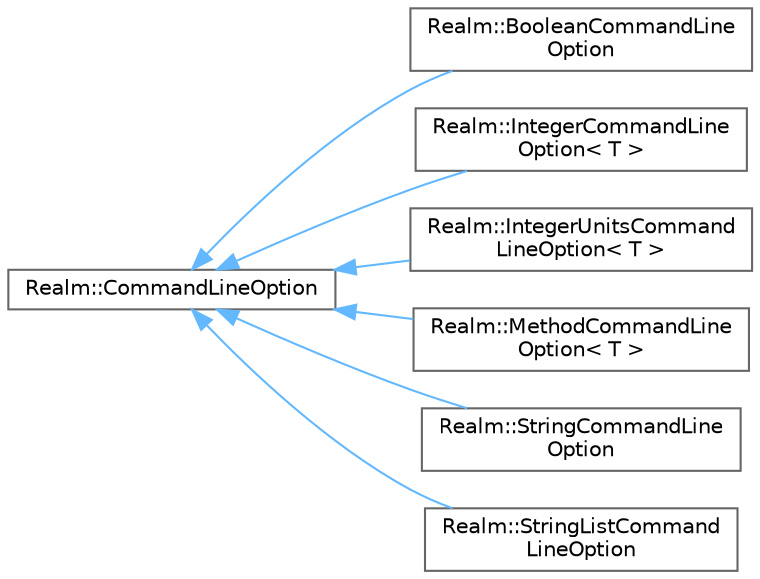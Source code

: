 digraph "Graphical Class Hierarchy"
{
 // LATEX_PDF_SIZE
  bgcolor="transparent";
  edge [fontname=Helvetica,fontsize=10,labelfontname=Helvetica,labelfontsize=10];
  node [fontname=Helvetica,fontsize=10,shape=box,height=0.2,width=0.4];
  rankdir="LR";
  Node0 [id="Node000000",label="Realm::CommandLineOption",height=0.2,width=0.4,color="grey40", fillcolor="white", style="filled",URL="$classRealm_1_1CommandLineOption.html",tooltip=" "];
  Node0 -> Node1 [id="edge94_Node000000_Node000001",dir="back",color="steelblue1",style="solid",tooltip=" "];
  Node1 [id="Node000001",label="Realm::BooleanCommandLine\lOption",height=0.2,width=0.4,color="grey40", fillcolor="white", style="filled",URL="$classRealm_1_1BooleanCommandLineOption.html",tooltip=" "];
  Node0 -> Node2 [id="edge95_Node000000_Node000002",dir="back",color="steelblue1",style="solid",tooltip=" "];
  Node2 [id="Node000002",label="Realm::IntegerCommandLine\lOption\< T \>",height=0.2,width=0.4,color="grey40", fillcolor="white", style="filled",URL="$classRealm_1_1IntegerCommandLineOption.html",tooltip=" "];
  Node0 -> Node3 [id="edge96_Node000000_Node000003",dir="back",color="steelblue1",style="solid",tooltip=" "];
  Node3 [id="Node000003",label="Realm::IntegerUnitsCommand\lLineOption\< T \>",height=0.2,width=0.4,color="grey40", fillcolor="white", style="filled",URL="$classRealm_1_1IntegerUnitsCommandLineOption.html",tooltip=" "];
  Node0 -> Node4 [id="edge97_Node000000_Node000004",dir="back",color="steelblue1",style="solid",tooltip=" "];
  Node4 [id="Node000004",label="Realm::MethodCommandLine\lOption\< T \>",height=0.2,width=0.4,color="grey40", fillcolor="white", style="filled",URL="$classRealm_1_1MethodCommandLineOption.html",tooltip=" "];
  Node0 -> Node5 [id="edge98_Node000000_Node000005",dir="back",color="steelblue1",style="solid",tooltip=" "];
  Node5 [id="Node000005",label="Realm::StringCommandLine\lOption",height=0.2,width=0.4,color="grey40", fillcolor="white", style="filled",URL="$classRealm_1_1StringCommandLineOption.html",tooltip=" "];
  Node0 -> Node6 [id="edge99_Node000000_Node000006",dir="back",color="steelblue1",style="solid",tooltip=" "];
  Node6 [id="Node000006",label="Realm::StringListCommand\lLineOption",height=0.2,width=0.4,color="grey40", fillcolor="white", style="filled",URL="$classRealm_1_1StringListCommandLineOption.html",tooltip=" "];
}
